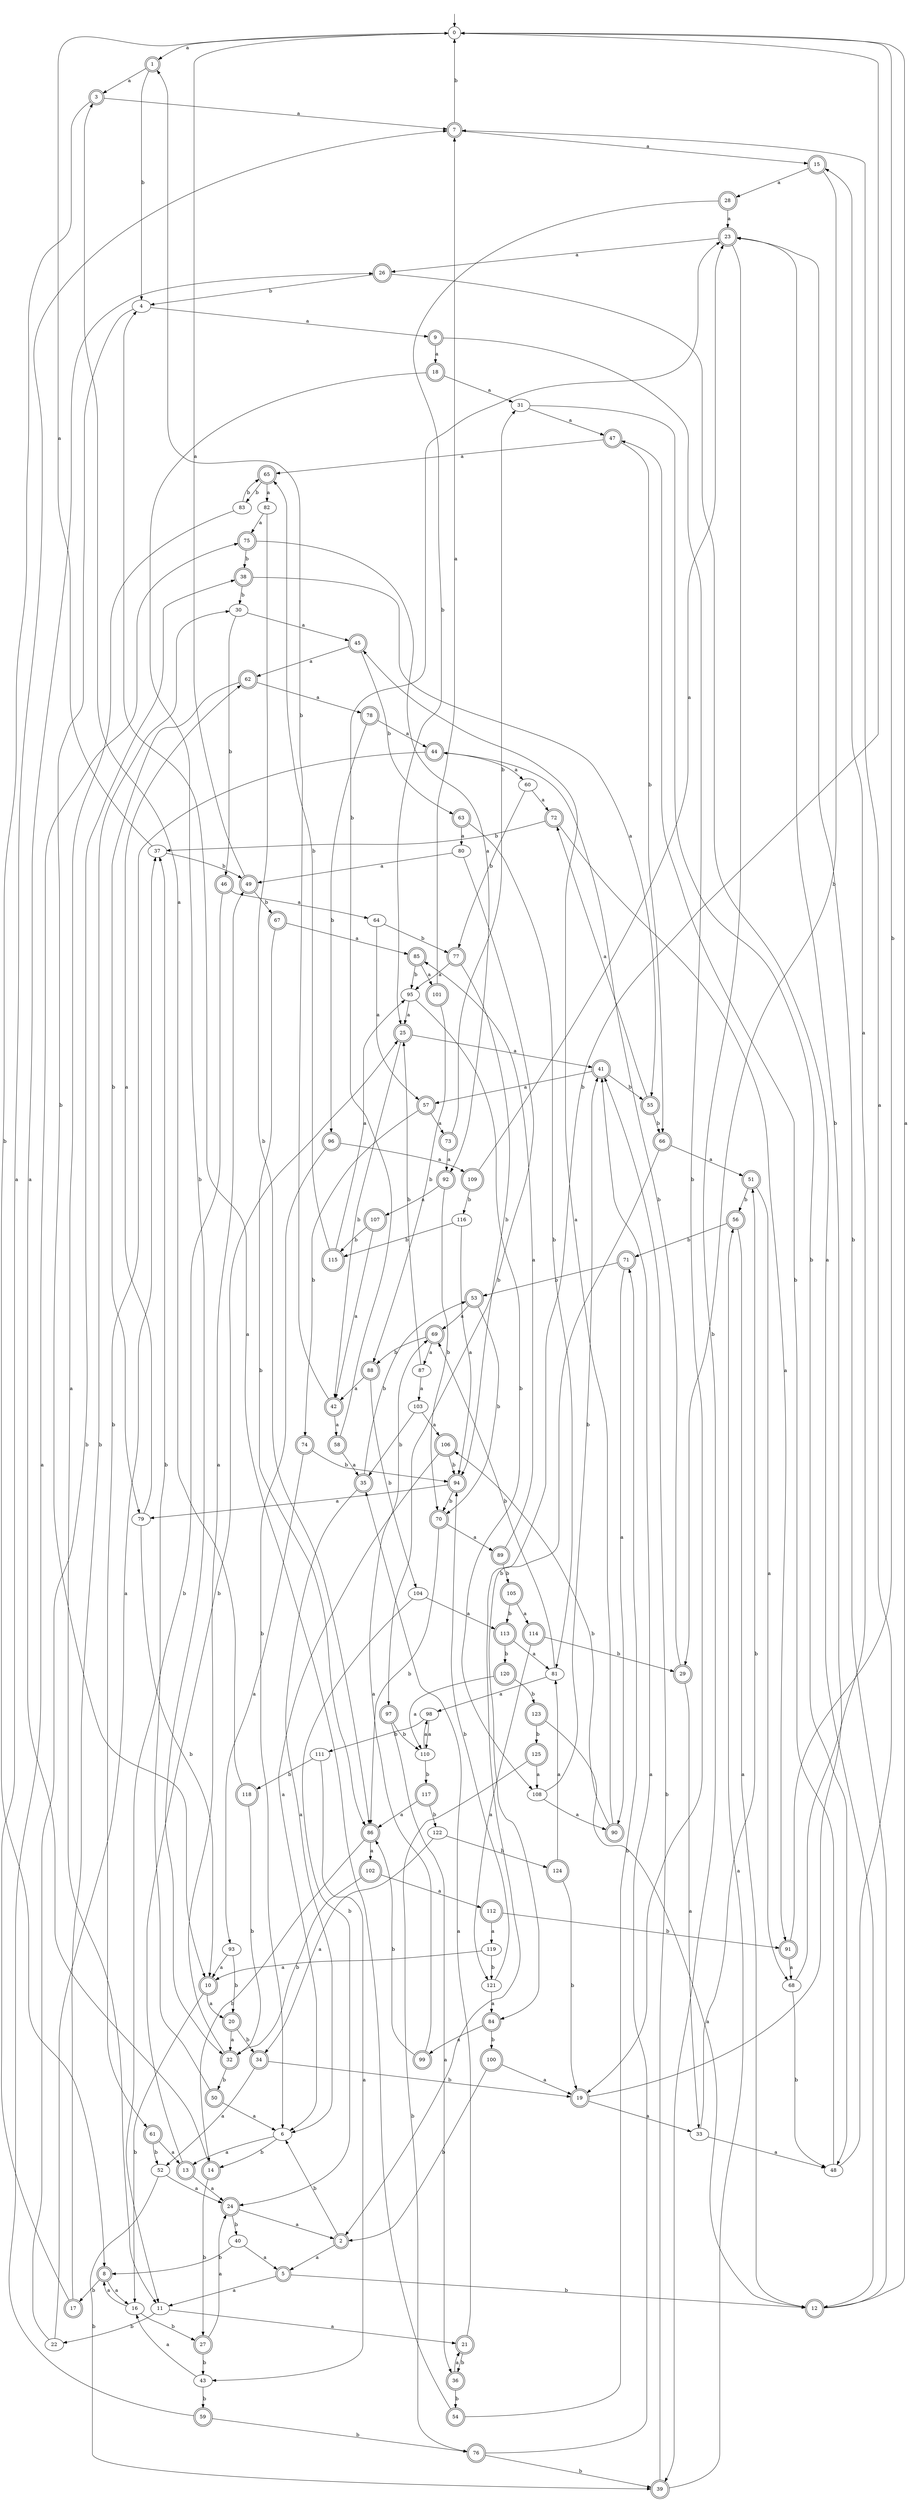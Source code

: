 digraph RandomDFA {
  __start0 [label="", shape=none];
  __start0 -> 0 [label=""];
  0 [shape=circle]
  0 -> 1 [label="a"]
  0 -> 2 [label="b"]
  1 [shape=doublecircle]
  1 -> 3 [label="a"]
  1 -> 4 [label="b"]
  2 [shape=doublecircle]
  2 -> 5 [label="a"]
  2 -> 6 [label="b"]
  3 [shape=doublecircle]
  3 -> 7 [label="a"]
  3 -> 8 [label="b"]
  4
  4 -> 9 [label="a"]
  4 -> 10 [label="b"]
  5 [shape=doublecircle]
  5 -> 11 [label="a"]
  5 -> 12 [label="b"]
  6
  6 -> 13 [label="a"]
  6 -> 14 [label="b"]
  7 [shape=doublecircle]
  7 -> 15 [label="a"]
  7 -> 0 [label="b"]
  8 [shape=doublecircle]
  8 -> 16 [label="a"]
  8 -> 17 [label="b"]
  9 [shape=doublecircle]
  9 -> 18 [label="a"]
  9 -> 19 [label="b"]
  10 [shape=doublecircle]
  10 -> 20 [label="a"]
  10 -> 16 [label="b"]
  11
  11 -> 21 [label="a"]
  11 -> 22 [label="b"]
  12 [shape=doublecircle]
  12 -> 0 [label="a"]
  12 -> 23 [label="b"]
  13 [shape=doublecircle]
  13 -> 24 [label="a"]
  13 -> 25 [label="b"]
  14 [shape=doublecircle]
  14 -> 26 [label="a"]
  14 -> 27 [label="b"]
  15 [shape=doublecircle]
  15 -> 28 [label="a"]
  15 -> 29 [label="b"]
  16
  16 -> 8 [label="a"]
  16 -> 27 [label="b"]
  17 [shape=doublecircle]
  17 -> 7 [label="a"]
  17 -> 30 [label="b"]
  18 [shape=doublecircle]
  18 -> 31 [label="a"]
  18 -> 32 [label="b"]
  19 [shape=doublecircle]
  19 -> 33 [label="a"]
  19 -> 23 [label="b"]
  20 [shape=doublecircle]
  20 -> 32 [label="a"]
  20 -> 34 [label="b"]
  21 [shape=doublecircle]
  21 -> 35 [label="a"]
  21 -> 36 [label="b"]
  22
  22 -> 37 [label="a"]
  22 -> 38 [label="b"]
  23 [shape=doublecircle]
  23 -> 26 [label="a"]
  23 -> 39 [label="b"]
  24 [shape=doublecircle]
  24 -> 2 [label="a"]
  24 -> 40 [label="b"]
  25 [shape=doublecircle]
  25 -> 41 [label="a"]
  25 -> 42 [label="b"]
  26 [shape=doublecircle]
  26 -> 12 [label="a"]
  26 -> 4 [label="b"]
  27 [shape=doublecircle]
  27 -> 24 [label="a"]
  27 -> 43 [label="b"]
  28 [shape=doublecircle]
  28 -> 23 [label="a"]
  28 -> 25 [label="b"]
  29 [shape=doublecircle]
  29 -> 33 [label="a"]
  29 -> 44 [label="b"]
  30
  30 -> 45 [label="a"]
  30 -> 46 [label="b"]
  31
  31 -> 47 [label="a"]
  31 -> 48 [label="b"]
  32 [shape=doublecircle]
  32 -> 49 [label="a"]
  32 -> 50 [label="b"]
  33
  33 -> 48 [label="a"]
  33 -> 51 [label="b"]
  34 [shape=doublecircle]
  34 -> 52 [label="a"]
  34 -> 19 [label="b"]
  35 [shape=doublecircle]
  35 -> 6 [label="a"]
  35 -> 53 [label="b"]
  36 [shape=doublecircle]
  36 -> 21 [label="a"]
  36 -> 54 [label="b"]
  37
  37 -> 0 [label="a"]
  37 -> 49 [label="b"]
  38 [shape=doublecircle]
  38 -> 55 [label="a"]
  38 -> 30 [label="b"]
  39 [shape=doublecircle]
  39 -> 56 [label="a"]
  39 -> 41 [label="b"]
  40
  40 -> 5 [label="a"]
  40 -> 8 [label="b"]
  41 [shape=doublecircle]
  41 -> 57 [label="a"]
  41 -> 55 [label="b"]
  42 [shape=doublecircle]
  42 -> 58 [label="a"]
  42 -> 1 [label="b"]
  43
  43 -> 16 [label="a"]
  43 -> 59 [label="b"]
  44 [shape=doublecircle]
  44 -> 60 [label="a"]
  44 -> 61 [label="b"]
  45 [shape=doublecircle]
  45 -> 62 [label="a"]
  45 -> 63 [label="b"]
  46 [shape=doublecircle]
  46 -> 64 [label="a"]
  46 -> 11 [label="b"]
  47 [shape=doublecircle]
  47 -> 65 [label="a"]
  47 -> 66 [label="b"]
  48
  48 -> 7 [label="a"]
  48 -> 47 [label="b"]
  49 [shape=doublecircle]
  49 -> 0 [label="a"]
  49 -> 67 [label="b"]
  50 [shape=doublecircle]
  50 -> 6 [label="a"]
  50 -> 37 [label="b"]
  51 [shape=doublecircle]
  51 -> 68 [label="a"]
  51 -> 56 [label="b"]
  52
  52 -> 24 [label="a"]
  52 -> 39 [label="b"]
  53 [shape=doublecircle]
  53 -> 69 [label="a"]
  53 -> 70 [label="b"]
  54 [shape=doublecircle]
  54 -> 4 [label="a"]
  54 -> 71 [label="b"]
  55 [shape=doublecircle]
  55 -> 72 [label="a"]
  55 -> 66 [label="b"]
  56 [shape=doublecircle]
  56 -> 12 [label="a"]
  56 -> 71 [label="b"]
  57 [shape=doublecircle]
  57 -> 73 [label="a"]
  57 -> 74 [label="b"]
  58 [shape=doublecircle]
  58 -> 35 [label="a"]
  58 -> 23 [label="b"]
  59 [shape=doublecircle]
  59 -> 75 [label="a"]
  59 -> 76 [label="b"]
  60
  60 -> 72 [label="a"]
  60 -> 77 [label="b"]
  61 [shape=doublecircle]
  61 -> 13 [label="a"]
  61 -> 52 [label="b"]
  62 [shape=doublecircle]
  62 -> 78 [label="a"]
  62 -> 79 [label="b"]
  63 [shape=doublecircle]
  63 -> 80 [label="a"]
  63 -> 81 [label="b"]
  64
  64 -> 57 [label="a"]
  64 -> 77 [label="b"]
  65 [shape=doublecircle]
  65 -> 82 [label="a"]
  65 -> 83 [label="b"]
  66 [shape=doublecircle]
  66 -> 51 [label="a"]
  66 -> 84 [label="b"]
  67 [shape=doublecircle]
  67 -> 85 [label="a"]
  67 -> 86 [label="b"]
  68
  68 -> 15 [label="a"]
  68 -> 48 [label="b"]
  69 [shape=doublecircle]
  69 -> 87 [label="a"]
  69 -> 88 [label="b"]
  70 [shape=doublecircle]
  70 -> 89 [label="a"]
  70 -> 86 [label="b"]
  71 [shape=doublecircle]
  71 -> 90 [label="a"]
  71 -> 53 [label="b"]
  72 [shape=doublecircle]
  72 -> 91 [label="a"]
  72 -> 37 [label="b"]
  73 [shape=doublecircle]
  73 -> 92 [label="a"]
  73 -> 31 [label="b"]
  74 [shape=doublecircle]
  74 -> 93 [label="a"]
  74 -> 94 [label="b"]
  75 [shape=doublecircle]
  75 -> 92 [label="a"]
  75 -> 38 [label="b"]
  76 [shape=doublecircle]
  76 -> 41 [label="a"]
  76 -> 39 [label="b"]
  77 [shape=doublecircle]
  77 -> 95 [label="a"]
  77 -> 94 [label="b"]
  78 [shape=doublecircle]
  78 -> 44 [label="a"]
  78 -> 96 [label="b"]
  79
  79 -> 62 [label="a"]
  79 -> 10 [label="b"]
  80
  80 -> 49 [label="a"]
  80 -> 97 [label="b"]
  81
  81 -> 98 [label="a"]
  81 -> 69 [label="b"]
  82
  82 -> 75 [label="a"]
  82 -> 86 [label="b"]
  83
  83 -> 11 [label="a"]
  83 -> 65 [label="b"]
  84 [shape=doublecircle]
  84 -> 99 [label="a"]
  84 -> 100 [label="b"]
  85 [shape=doublecircle]
  85 -> 101 [label="a"]
  85 -> 95 [label="b"]
  86 [shape=doublecircle]
  86 -> 102 [label="a"]
  86 -> 14 [label="b"]
  87
  87 -> 103 [label="a"]
  87 -> 25 [label="b"]
  88 [shape=doublecircle]
  88 -> 42 [label="a"]
  88 -> 104 [label="b"]
  89 [shape=doublecircle]
  89 -> 85 [label="a"]
  89 -> 105 [label="b"]
  90 [shape=doublecircle]
  90 -> 45 [label="a"]
  90 -> 106 [label="b"]
  91 [shape=doublecircle]
  91 -> 68 [label="a"]
  91 -> 0 [label="b"]
  92 [shape=doublecircle]
  92 -> 107 [label="a"]
  92 -> 70 [label="b"]
  93
  93 -> 10 [label="a"]
  93 -> 20 [label="b"]
  94 [shape=doublecircle]
  94 -> 79 [label="a"]
  94 -> 70 [label="b"]
  95
  95 -> 25 [label="a"]
  95 -> 108 [label="b"]
  96 [shape=doublecircle]
  96 -> 109 [label="a"]
  96 -> 6 [label="b"]
  97 [shape=doublecircle]
  97 -> 36 [label="a"]
  97 -> 110 [label="b"]
  98
  98 -> 110 [label="a"]
  98 -> 111 [label="b"]
  99 [shape=doublecircle]
  99 -> 69 [label="a"]
  99 -> 86 [label="b"]
  100 [shape=doublecircle]
  100 -> 19 [label="a"]
  100 -> 2 [label="b"]
  101 [shape=doublecircle]
  101 -> 7 [label="a"]
  101 -> 88 [label="b"]
  102 [shape=doublecircle]
  102 -> 112 [label="a"]
  102 -> 32 [label="b"]
  103
  103 -> 106 [label="a"]
  103 -> 35 [label="b"]
  104
  104 -> 113 [label="a"]
  104 -> 24 [label="b"]
  105 [shape=doublecircle]
  105 -> 114 [label="a"]
  105 -> 113 [label="b"]
  106 [shape=doublecircle]
  106 -> 6 [label="a"]
  106 -> 94 [label="b"]
  107 [shape=doublecircle]
  107 -> 42 [label="a"]
  107 -> 115 [label="b"]
  108
  108 -> 90 [label="a"]
  108 -> 41 [label="b"]
  109 [shape=doublecircle]
  109 -> 23 [label="a"]
  109 -> 116 [label="b"]
  110
  110 -> 98 [label="a"]
  110 -> 117 [label="b"]
  111
  111 -> 43 [label="a"]
  111 -> 118 [label="b"]
  112 [shape=doublecircle]
  112 -> 119 [label="a"]
  112 -> 91 [label="b"]
  113 [shape=doublecircle]
  113 -> 81 [label="a"]
  113 -> 120 [label="b"]
  114 [shape=doublecircle]
  114 -> 121 [label="a"]
  114 -> 29 [label="b"]
  115 [shape=doublecircle]
  115 -> 95 [label="a"]
  115 -> 65 [label="b"]
  116
  116 -> 94 [label="a"]
  116 -> 115 [label="b"]
  117 [shape=doublecircle]
  117 -> 86 [label="a"]
  117 -> 122 [label="b"]
  118 [shape=doublecircle]
  118 -> 3 [label="a"]
  118 -> 32 [label="b"]
  119
  119 -> 10 [label="a"]
  119 -> 121 [label="b"]
  120 [shape=doublecircle]
  120 -> 110 [label="a"]
  120 -> 123 [label="b"]
  121
  121 -> 84 [label="a"]
  121 -> 94 [label="b"]
  122
  122 -> 34 [label="a"]
  122 -> 124 [label="b"]
  123 [shape=doublecircle]
  123 -> 12 [label="a"]
  123 -> 125 [label="b"]
  124 [shape=doublecircle]
  124 -> 81 [label="a"]
  124 -> 19 [label="b"]
  125 [shape=doublecircle]
  125 -> 108 [label="a"]
  125 -> 76 [label="b"]
}

